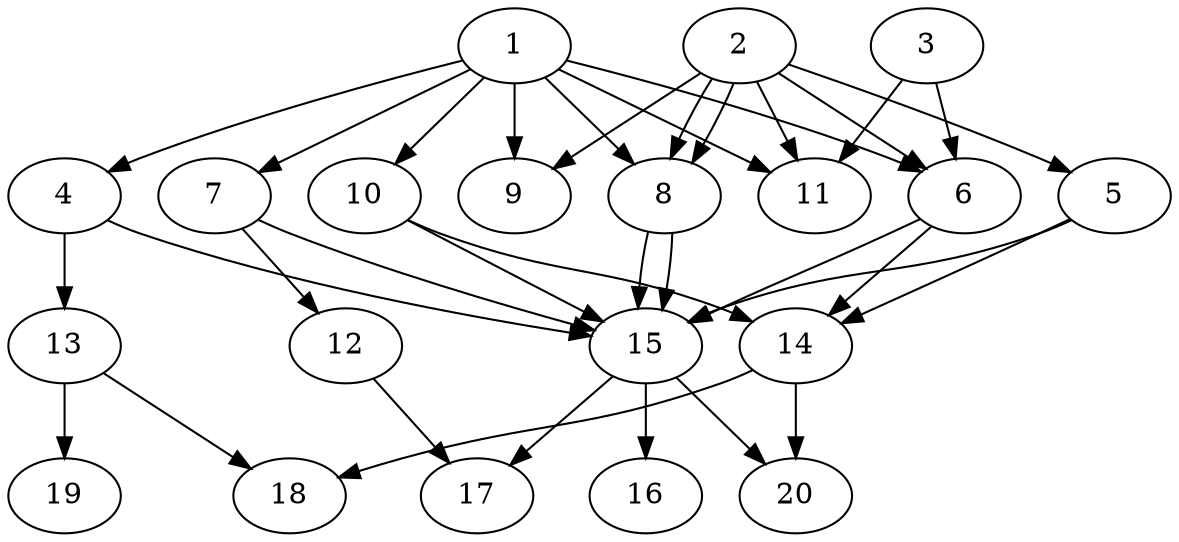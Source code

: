 // DAG automatically generated by daggen at Tue Jul 23 14:33:40 2019
// ./daggen --dot -n 20 --ccr 0.5 --fat 0.6 --regular 0.5 --density 0.8 --mindata 5242880 --maxdata 52428800 
digraph G {
  1 [size="31703040", alpha="0.11", expect_size="15851520"] 
  1 -> 4 [size ="15851520"]
  1 -> 6 [size ="15851520"]
  1 -> 7 [size ="15851520"]
  1 -> 8 [size ="15851520"]
  1 -> 9 [size ="15851520"]
  1 -> 10 [size ="15851520"]
  1 -> 11 [size ="15851520"]
  2 [size="28313600", alpha="0.14", expect_size="14156800"] 
  2 -> 5 [size ="14156800"]
  2 -> 6 [size ="14156800"]
  2 -> 8 [size ="14156800"]
  2 -> 8 [size ="14156800"]
  2 -> 9 [size ="14156800"]
  2 -> 11 [size ="14156800"]
  3 [size="85776384", alpha="0.04", expect_size="42888192"] 
  3 -> 6 [size ="42888192"]
  3 -> 11 [size ="42888192"]
  4 [size="89974784", alpha="0.14", expect_size="44987392"] 
  4 -> 13 [size ="44987392"]
  4 -> 15 [size ="44987392"]
  5 [size="61972480", alpha="0.06", expect_size="30986240"] 
  5 -> 14 [size ="30986240"]
  5 -> 15 [size ="30986240"]
  6 [size="90697728", alpha="0.08", expect_size="45348864"] 
  6 -> 14 [size ="45348864"]
  6 -> 15 [size ="45348864"]
  7 [size="56440832", alpha="0.16", expect_size="28220416"] 
  7 -> 12 [size ="28220416"]
  7 -> 15 [size ="28220416"]
  8 [size="43026432", alpha="0.09", expect_size="21513216"] 
  8 -> 15 [size ="21513216"]
  8 -> 15 [size ="21513216"]
  9 [size="78561280", alpha="0.05", expect_size="39280640"] 
  10 [size="86618112", alpha="0.09", expect_size="43309056"] 
  10 -> 14 [size ="43309056"]
  10 -> 15 [size ="43309056"]
  11 [size="74326016", alpha="0.17", expect_size="37163008"] 
  12 [size="32555008", alpha="0.06", expect_size="16277504"] 
  12 -> 17 [size ="16277504"]
  13 [size="98772992", alpha="0.06", expect_size="49386496"] 
  13 -> 18 [size ="49386496"]
  13 -> 19 [size ="49386496"]
  14 [size="24885248", alpha="0.01", expect_size="12442624"] 
  14 -> 18 [size ="12442624"]
  14 -> 20 [size ="12442624"]
  15 [size="89581568", alpha="0.08", expect_size="44790784"] 
  15 -> 16 [size ="44790784"]
  15 -> 17 [size ="44790784"]
  15 -> 20 [size ="44790784"]
  16 [size="24373248", alpha="0.11", expect_size="12186624"] 
  17 [size="62791680", alpha="0.13", expect_size="31395840"] 
  18 [size="45778944", alpha="0.12", expect_size="22889472"] 
  19 [size="86003712", alpha="0.12", expect_size="43001856"] 
  20 [size="13117440", alpha="0.11", expect_size="6558720"] 
}

